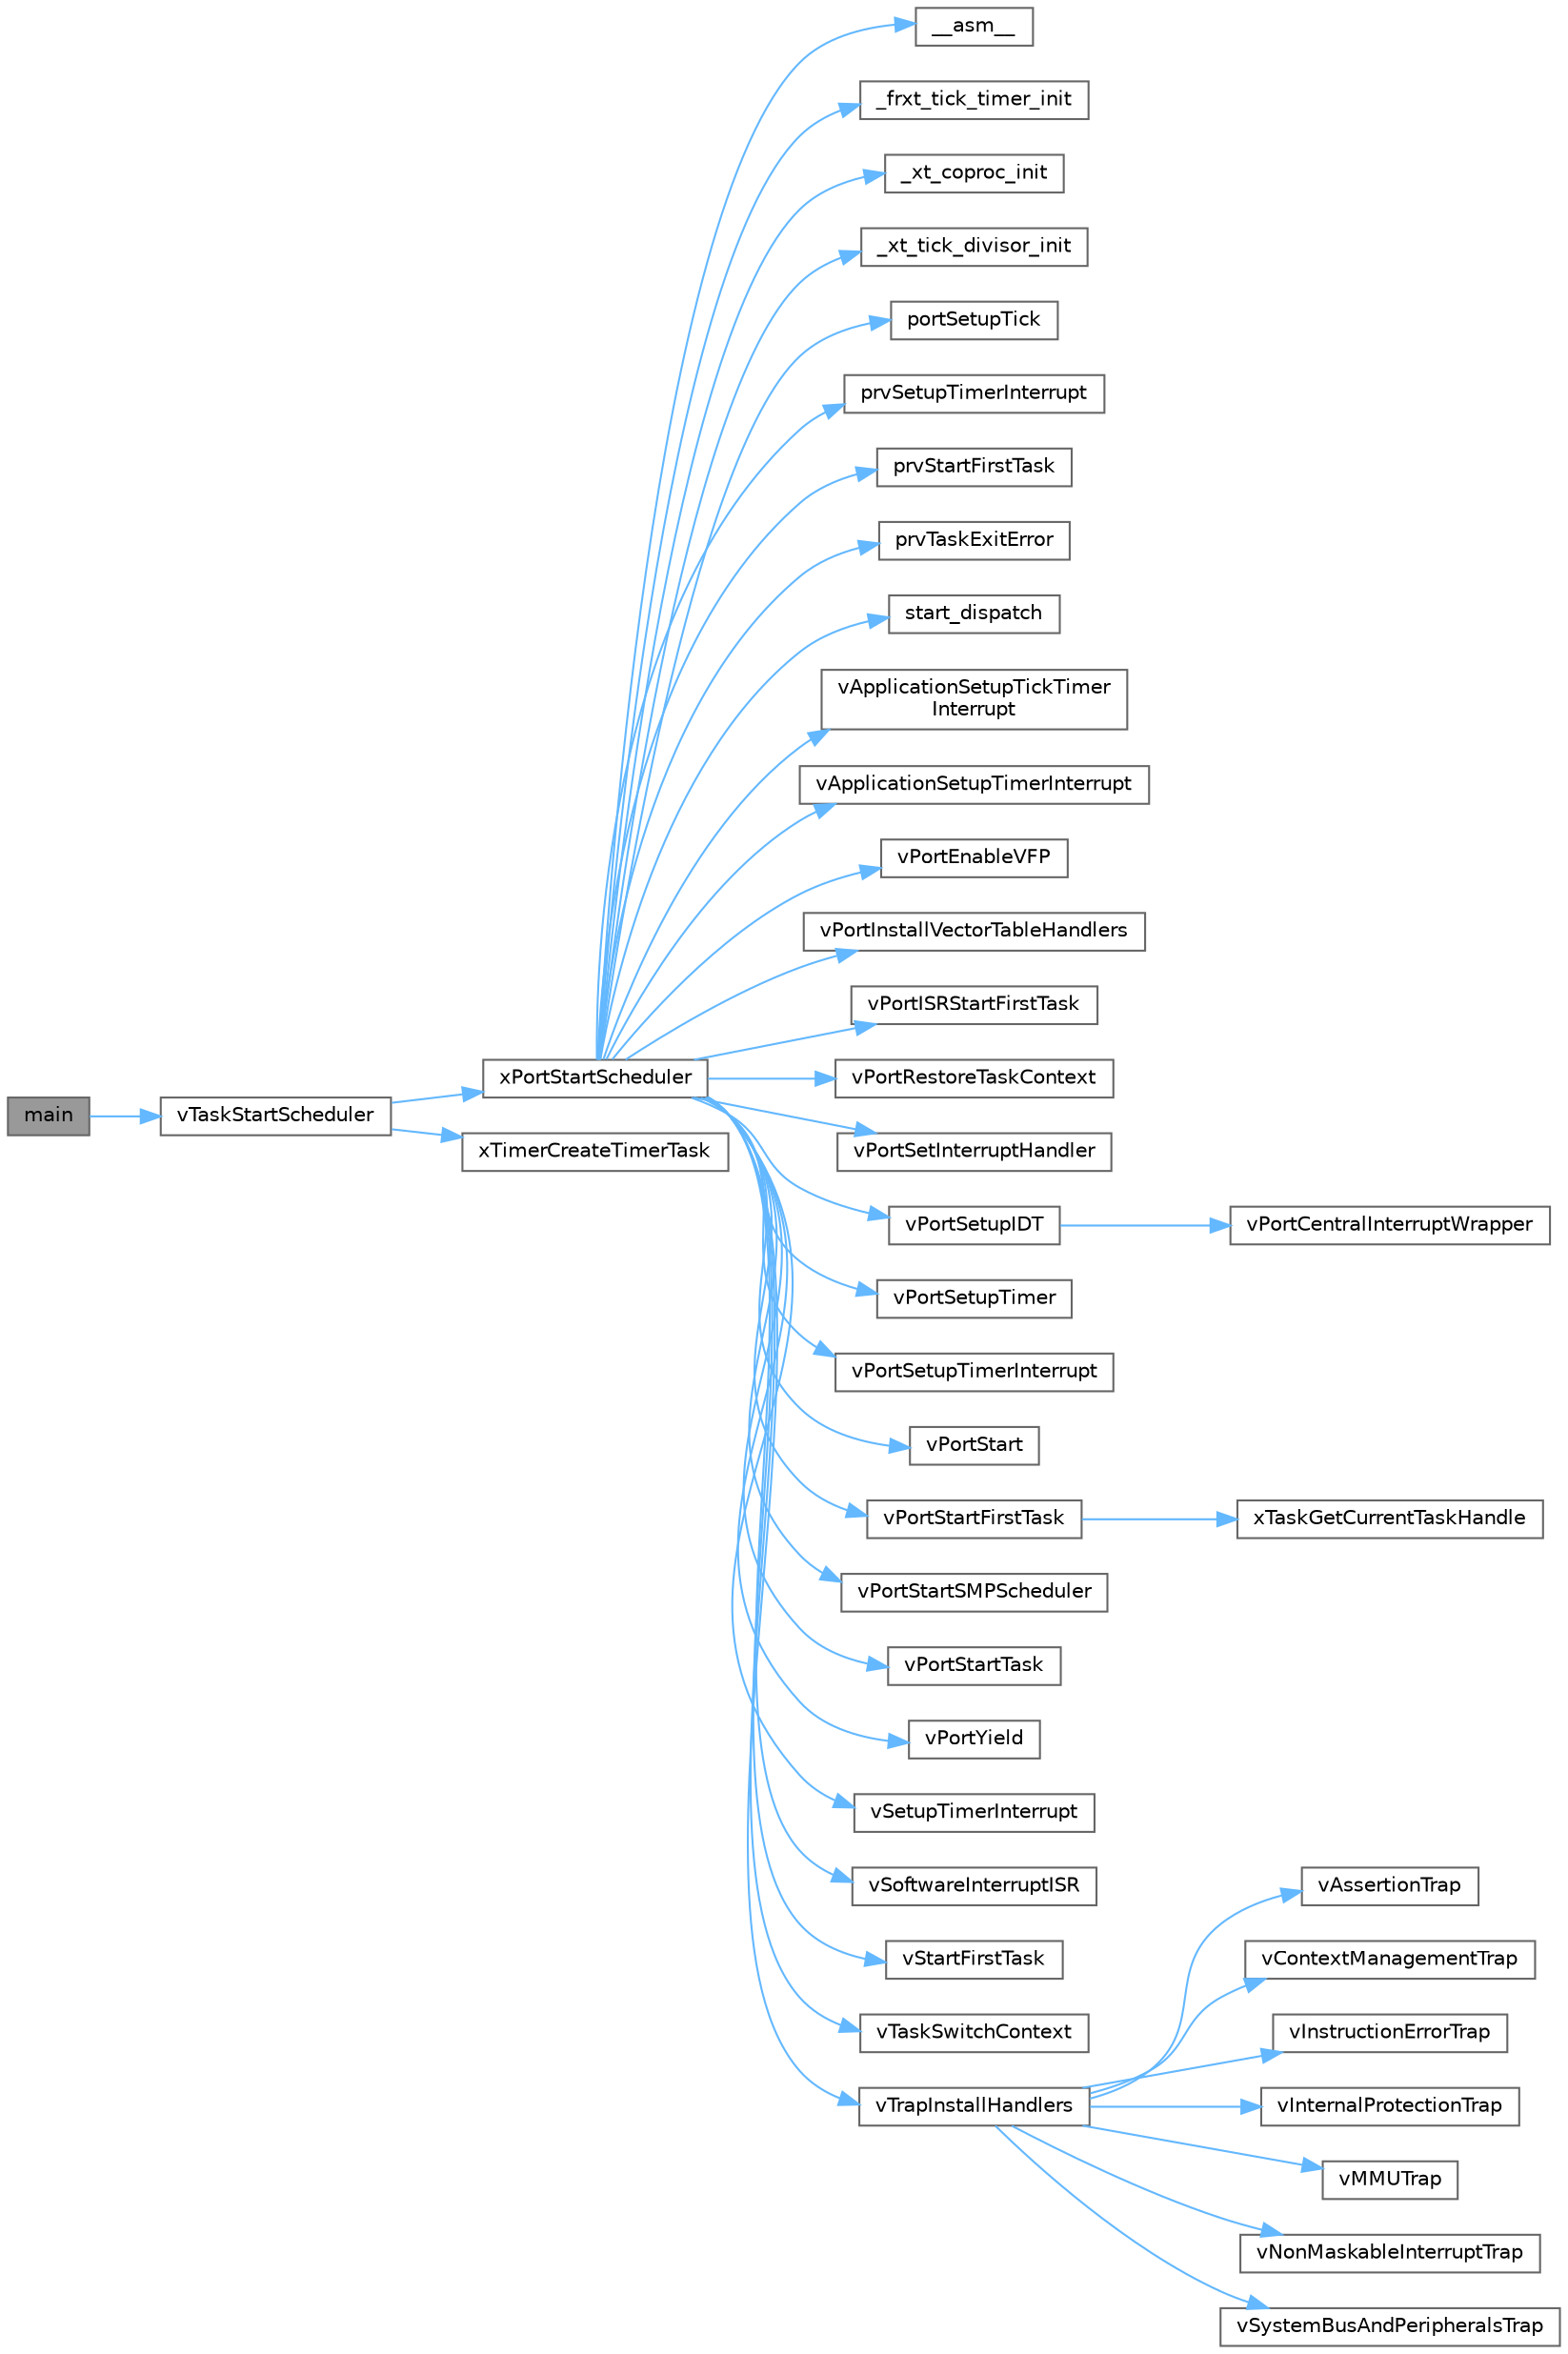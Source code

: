 digraph "main"
{
 // LATEX_PDF_SIZE
  bgcolor="transparent";
  edge [fontname=Helvetica,fontsize=10,labelfontname=Helvetica,labelfontsize=10];
  node [fontname=Helvetica,fontsize=10,shape=box,height=0.2,width=0.4];
  rankdir="LR";
  Node1 [id="Node000001",label="main",height=0.2,width=0.4,color="gray40", fillcolor="grey60", style="filled", fontcolor="black",tooltip=" "];
  Node1 -> Node2 [id="edge1_Node000001_Node000002",color="steelblue1",style="solid",tooltip=" "];
  Node2 [id="Node000002",label="vTaskStartScheduler",height=0.2,width=0.4,color="grey40", fillcolor="white", style="filled",URL="$tasks_8c.html#a598661cdd2a6af95a077245d11e3d142",tooltip=" "];
  Node2 -> Node3 [id="edge2_Node000002_Node000003",color="steelblue1",style="solid",tooltip=" "];
  Node3 [id="Node000003",label="xPortStartScheduler",height=0.2,width=0.4,color="grey40", fillcolor="white", style="filled",URL="$_wiz_c_2_p_i_c18_2port_8c.html#ade5a8c6666e7413a0355cc252029c5c6",tooltip="start the freertos scheduler, go to the first task"];
  Node3 -> Node4 [id="edge3_Node000003_Node000004",color="steelblue1",style="solid",tooltip=" "];
  Node4 [id="Node000004",label="__asm__",height=0.2,width=0.4,color="grey40", fillcolor="white", style="filled",URL="$_g_c_c_2_nios_i_i_2portmacro_8h.html#a43a63aec8a4dd5165a86947c1f3563be",tooltip=" "];
  Node3 -> Node5 [id="edge4_Node000003_Node000005",color="steelblue1",style="solid",tooltip=" "];
  Node5 [id="Node000005",label="_frxt_tick_timer_init",height=0.2,width=0.4,color="grey40", fillcolor="white", style="filled",URL="$_third_party_2_x_c_c_2_xtensa_2port_8c.html#a3e243af33c76d040107af9edc95178e3",tooltip=" "];
  Node3 -> Node6 [id="edge5_Node000003_Node000006",color="steelblue1",style="solid",tooltip=" "];
  Node6 [id="Node000006",label="_xt_coproc_init",height=0.2,width=0.4,color="grey40", fillcolor="white", style="filled",URL="$_third_party_2_g_c_c_2_xtensa___e_s_p32_2port_8c.html#a3d96ea7532f08fcad740d813eed0ecae",tooltip=" "];
  Node3 -> Node7 [id="edge6_Node000003_Node000007",color="steelblue1",style="solid",tooltip=" "];
  Node7 [id="Node000007",label="_xt_tick_divisor_init",height=0.2,width=0.4,color="grey40", fillcolor="white", style="filled",URL="$_x_c_c_2_xtensa_2xtensa__init_8c.html#a698fa42e858f9941700aafc5bb68a6c9",tooltip=" "];
  Node3 -> Node8 [id="edge7_Node000003_Node000008",color="steelblue1",style="solid",tooltip=" "];
  Node8 [id="Node000008",label="portSetupTick",height=0.2,width=0.4,color="grey40", fillcolor="white", style="filled",URL="$_tick_8c.html#a97b27e7afea96574a70aab311e350ac0",tooltip=" "];
  Node3 -> Node9 [id="edge8_Node000003_Node000009",color="steelblue1",style="solid",tooltip=" "];
  Node9 [id="Node000009",label="prvSetupTimerInterrupt",height=0.2,width=0.4,color="grey40", fillcolor="white", style="filled",URL="$_rowley_2_m_s_p430_f449_2port_8c.html#a397ed34de04a678dc71217c713763423",tooltip=" "];
  Node3 -> Node10 [id="edge9_Node000003_Node000010",color="steelblue1",style="solid",tooltip=" "];
  Node10 [id="Node000010",label="prvStartFirstTask",height=0.2,width=0.4,color="grey40", fillcolor="white", style="filled",URL="$_r_v_d_s_2_a_r_m___c_m4___m_p_u_2port_8c.html#aa62e48aea4d4d2ad3426bd1243dbc72a",tooltip=" "];
  Node3 -> Node11 [id="edge10_Node000003_Node000011",color="steelblue1",style="solid",tooltip=" "];
  Node11 [id="Node000011",label="prvTaskExitError",height=0.2,width=0.4,color="grey40", fillcolor="white", style="filled",URL="$_g_c_c_2_a_r_m___c_rx___m_p_u_2port_8c.html#a813e8227aedfc6bd83c66c4a9b8e4f41",tooltip="Default return address for tasks."];
  Node3 -> Node12 [id="edge11_Node000003_Node000012",color="steelblue1",style="solid",tooltip=" "];
  Node12 [id="Node000012",label="start_dispatch",height=0.2,width=0.4,color="grey40", fillcolor="white", style="filled",URL="$_a_r_c___e_m___h_s_2arc__freertos__exceptions_8h.html#abedf71949c96ec41ef4bc5be14b11806",tooltip=" "];
  Node3 -> Node13 [id="edge12_Node000003_Node000013",color="steelblue1",style="solid",tooltip=" "];
  Node13 [id="Node000013",label="vApplicationSetupTickTimer\lInterrupt",height=0.2,width=0.4,color="grey40", fillcolor="white", style="filled",URL="$_m_p_l_a_b_2_p_i_c24__ds_p_i_c_2port_8c.html#a8b738ae962ed08676c294ff428c93fa5",tooltip=" "];
  Node3 -> Node14 [id="edge13_Node000003_Node000014",color="steelblue1",style="solid",tooltip=" "];
  Node14 [id="Node000014",label="vApplicationSetupTimerInterrupt",height=0.2,width=0.4,color="grey40", fillcolor="white", style="filled",URL="$_c_c_s_2_m_s_p430_x_2portmacro_8h.html#af6c61ea6aaa9367ebdc5348c1b121aa7",tooltip=" "];
  Node3 -> Node15 [id="edge14_Node000003_Node000015",color="steelblue1",style="solid",tooltip=" "];
  Node15 [id="Node000015",label="vPortEnableVFP",height=0.2,width=0.4,color="grey40", fillcolor="white", style="filled",URL="$_r_v_d_s_2_a_r_m___c_m4___m_p_u_2port_8c.html#a9ff246b1dcf8d5478bfb6f0b88258513",tooltip=" "];
  Node3 -> Node16 [id="edge15_Node000003_Node000016",color="steelblue1",style="solid",tooltip=" "];
  Node16 [id="Node000016",label="vPortInstallVectorTableHandlers",height=0.2,width=0.4,color="grey40", fillcolor="white", style="filled",URL="$_third_party_2_g_c_c_2_r_p2350___r_i_s_c-_v_2port_8c.html#a74efb787aaa54363b7082b0adcb2ab35",tooltip=" "];
  Node3 -> Node17 [id="edge16_Node000003_Node000017",color="steelblue1",style="solid",tooltip=" "];
  Node17 [id="Node000017",label="vPortISRStartFirstTask",height=0.2,width=0.4,color="grey40", fillcolor="white", style="filled",URL="$_s_t_r75x_2port_i_s_r_8c.html#ab6f659b3911405d21fe98a1c7a347d8f",tooltip=" "];
  Node3 -> Node18 [id="edge17_Node000003_Node000018",color="steelblue1",style="solid",tooltip=" "];
  Node18 [id="Node000018",label="vPortRestoreTaskContext",height=0.2,width=0.4,color="grey40", fillcolor="white", style="filled",URL="$_g_c_c_2_a_r_m___a_a_r_c_h64_2port_8c.html#a222aec9e4494ebf3fdbda864b5cb3a4b",tooltip=" "];
  Node3 -> Node19 [id="edge18_Node000003_Node000019",color="steelblue1",style="solid",tooltip=" "];
  Node19 [id="Node000019",label="vPortSetInterruptHandler",height=0.2,width=0.4,color="grey40", fillcolor="white", style="filled",URL="$_m_s_v_c-_ming_w_2port_8c.html#a35b5d3a9b147da8e3adda2a2cc7b6cc0",tooltip=" "];
  Node3 -> Node20 [id="edge19_Node000003_Node000020",color="steelblue1",style="solid",tooltip=" "];
  Node20 [id="Node000020",label="vPortSetupIDT",height=0.2,width=0.4,color="grey40", fillcolor="white", style="filled",URL="$_g_c_c_2_i_a32__flat_2port_8c.html#ab80bbff02ac9871dcfb168f77b763beb",tooltip=" "];
  Node20 -> Node21 [id="edge20_Node000020_Node000021",color="steelblue1",style="solid",tooltip=" "];
  Node21 [id="Node000021",label="vPortCentralInterruptWrapper",height=0.2,width=0.4,color="grey40", fillcolor="white", style="filled",URL="$_g_c_c_2_i_a32__flat_2port_8c.html#a9427e8b1f123b9b6cd5f6531fbe342bf",tooltip=" "];
  Node3 -> Node22 [id="edge21_Node000003_Node000022",color="steelblue1",style="solid",tooltip=" "];
  Node22 [id="Node000022",label="vPortSetupTimer",height=0.2,width=0.4,color="grey40", fillcolor="white", style="filled",URL="$port__systick_8h.html#aff27f87c3d302bf0a1cbf2800b8db145",tooltip="Set up the SysTick interrupt."];
  Node3 -> Node23 [id="edge22_Node000003_Node000023",color="steelblue1",style="solid",tooltip=" "];
  Node23 [id="Node000023",label="vPortSetupTimerInterrupt",height=0.2,width=0.4,color="grey40", fillcolor="white", style="filled",URL="$_c_c_s_2_a_r_m___c_m3_2port_8c.html#a4649001ea4d29b80759e6eca4bba58eb",tooltip=" "];
  Node3 -> Node24 [id="edge23_Node000003_Node000024",color="steelblue1",style="solid",tooltip=" "];
  Node24 [id="Node000024",label="vPortStart",height=0.2,width=0.4,color="grey40", fillcolor="white", style="filled",URL="$_i_a_r_278_k0_r_2portmacro_8h.html#a97998187984cbffc1cbeef4d67622ab6",tooltip=" "];
  Node3 -> Node25 [id="edge24_Node000003_Node000025",color="steelblue1",style="solid",tooltip=" "];
  Node25 [id="Node000025",label="vPortStartFirstTask",height=0.2,width=0.4,color="grey40", fillcolor="white", style="filled",URL="$_third_party_2_g_c_c_2_r_p2040_2port_8c.html#a5cfc38319f17c8e804020ec247b6325d",tooltip=" "];
  Node25 -> Node26 [id="edge25_Node000025_Node000026",color="steelblue1",style="solid",tooltip=" "];
  Node26 [id="Node000026",label="xTaskGetCurrentTaskHandle",height=0.2,width=0.4,color="grey40", fillcolor="white", style="filled",URL="$task_8h.html#a85a0f9c9f817b18686efbf8f37c72dfc",tooltip=" "];
  Node3 -> Node27 [id="edge26_Node000003_Node000027",color="steelblue1",style="solid",tooltip=" "];
  Node27 [id="Node000027",label="vPortStartSMPScheduler",height=0.2,width=0.4,color="grey40", fillcolor="white", style="filled",URL="$_third_party_2x_clang_2_x_c_o_r_e_a_i_2port_8c.html#a6505d64b208f2d6c010fcbafe769f17d",tooltip=" "];
  Node3 -> Node28 [id="edge27_Node000003_Node000028",color="steelblue1",style="solid",tooltip=" "];
  Node28 [id="Node000028",label="vPortStartTask",height=0.2,width=0.4,color="grey40", fillcolor="white", style="filled",URL="$_third_party_2_c_d_k_2_t-_h_e_a_d___c_k802_2port_8c.html#ab229eb75e166998390ea9a0d00cc4e63",tooltip=" "];
  Node3 -> Node29 [id="edge28_Node000003_Node000029",color="steelblue1",style="solid",tooltip=" "];
  Node29 [id="Node000029",label="vPortYield",height=0.2,width=0.4,color="grey40", fillcolor="white", style="filled",URL="$_a_r_mv8_m_2non__secure_2port_8c.html#add01c927fb689f7ec170e42d47d27927",tooltip="Yield the CPU."];
  Node3 -> Node30 [id="edge29_Node000003_Node000030",color="steelblue1",style="solid",tooltip=" "];
  Node30 [id="Node000030",label="vSetupTimerInterrupt",height=0.2,width=0.4,color="grey40", fillcolor="white", style="filled",URL="$_r_v_d_s_2_a_r_m___c_m4___m_p_u_2port_8c.html#a17e747b8558bebde348fdde7267dfd58",tooltip=" "];
  Node3 -> Node31 [id="edge30_Node000003_Node000031",color="steelblue1",style="solid",tooltip=" "];
  Node31 [id="Node000031",label="vSoftwareInterruptISR",height=0.2,width=0.4,color="grey40", fillcolor="white", style="filled",URL="$_g_c_c_2_r_x200_2port_8c.html#a05b8170f6114a4798593860395d9e8fd",tooltip=" "];
  Node3 -> Node32 [id="edge31_Node000003_Node000032",color="steelblue1",style="solid",tooltip=" "];
  Node32 [id="Node000032",label="vStartFirstTask",height=0.2,width=0.4,color="grey40", fillcolor="white", style="filled",URL="$_a_r_mv8_m_2non__secure_2portable_2_g_c_c_2_a_r_m___c_m23_2portasm_8c.html#a37c7e8404c17b21d348fe26086257684",tooltip="Starts the first task."];
  Node3 -> Node33 [id="edge32_Node000003_Node000033",color="steelblue1",style="solid",tooltip=" "];
  Node33 [id="Node000033",label="vTaskSwitchContext",height=0.2,width=0.4,color="grey40", fillcolor="white", style="filled",URL="$_b_c_c_216_bit_d_o_s_2common_2portasm_8h.html#a9c86137bc3c1cbffc39fff22627cb885",tooltip=" "];
  Node3 -> Node34 [id="edge33_Node000003_Node000034",color="steelblue1",style="solid",tooltip=" "];
  Node34 [id="Node000034",label="vTrapInstallHandlers",height=0.2,width=0.4,color="grey40", fillcolor="white", style="filled",URL="$porttrap_8c.html#abb81dc2f729d6c6fe39b23aa9f61e1a5",tooltip=" "];
  Node34 -> Node35 [id="edge34_Node000034_Node000035",color="steelblue1",style="solid",tooltip=" "];
  Node35 [id="Node000035",label="vAssertionTrap",height=0.2,width=0.4,color="grey40", fillcolor="white", style="filled",URL="$porttrap_8c.html#a0d55dbf825efb634259c4f5cecda97f6",tooltip=" "];
  Node34 -> Node36 [id="edge35_Node000034_Node000036",color="steelblue1",style="solid",tooltip=" "];
  Node36 [id="Node000036",label="vContextManagementTrap",height=0.2,width=0.4,color="grey40", fillcolor="white", style="filled",URL="$porttrap_8c.html#aafb193dbaa52093ad36ea36e60742031",tooltip=" "];
  Node34 -> Node37 [id="edge36_Node000034_Node000037",color="steelblue1",style="solid",tooltip=" "];
  Node37 [id="Node000037",label="vInstructionErrorTrap",height=0.2,width=0.4,color="grey40", fillcolor="white", style="filled",URL="$porttrap_8c.html#a51979b7d23c817291c4bec28288e37ef",tooltip=" "];
  Node34 -> Node38 [id="edge37_Node000034_Node000038",color="steelblue1",style="solid",tooltip=" "];
  Node38 [id="Node000038",label="vInternalProtectionTrap",height=0.2,width=0.4,color="grey40", fillcolor="white", style="filled",URL="$porttrap_8c.html#a5df71a2cd124792eeddc63b57ec6de08",tooltip=" "];
  Node34 -> Node39 [id="edge38_Node000034_Node000039",color="steelblue1",style="solid",tooltip=" "];
  Node39 [id="Node000039",label="vMMUTrap",height=0.2,width=0.4,color="grey40", fillcolor="white", style="filled",URL="$porttrap_8c.html#a17a5aece41bf1c8f900abc6c18e21f79",tooltip=" "];
  Node34 -> Node40 [id="edge39_Node000034_Node000040",color="steelblue1",style="solid",tooltip=" "];
  Node40 [id="Node000040",label="vNonMaskableInterruptTrap",height=0.2,width=0.4,color="grey40", fillcolor="white", style="filled",URL="$porttrap_8c.html#ad338c056dbca06ab78a09678009a1cb2",tooltip=" "];
  Node34 -> Node41 [id="edge40_Node000034_Node000041",color="steelblue1",style="solid",tooltip=" "];
  Node41 [id="Node000041",label="vSystemBusAndPeripheralsTrap",height=0.2,width=0.4,color="grey40", fillcolor="white", style="filled",URL="$porttrap_8c.html#a8b44898fec32d8fa9b25be516928ff69",tooltip=" "];
  Node2 -> Node42 [id="edge41_Node000002_Node000042",color="steelblue1",style="solid",tooltip=" "];
  Node42 [id="Node000042",label="xTimerCreateTimerTask",height=0.2,width=0.4,color="grey40", fillcolor="white", style="filled",URL="$timers_8h.html#af777ab3e9ac04abd5dd21be739fa1321",tooltip=" "];
}
